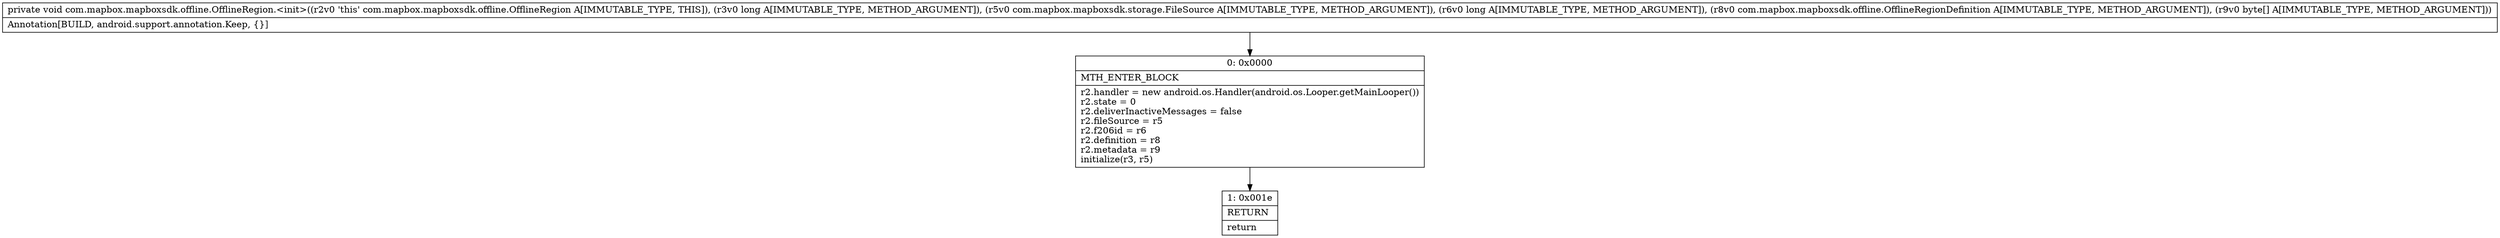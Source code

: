 digraph "CFG forcom.mapbox.mapboxsdk.offline.OfflineRegion.\<init\>(JLcom\/mapbox\/mapboxsdk\/storage\/FileSource;JLcom\/mapbox\/mapboxsdk\/offline\/OfflineRegionDefinition;[B)V" {
Node_0 [shape=record,label="{0\:\ 0x0000|MTH_ENTER_BLOCK\l|r2.handler = new android.os.Handler(android.os.Looper.getMainLooper())\lr2.state = 0\lr2.deliverInactiveMessages = false\lr2.fileSource = r5\lr2.f206id = r6\lr2.definition = r8\lr2.metadata = r9\linitialize(r3, r5)\l}"];
Node_1 [shape=record,label="{1\:\ 0x001e|RETURN\l|return\l}"];
MethodNode[shape=record,label="{private void com.mapbox.mapboxsdk.offline.OfflineRegion.\<init\>((r2v0 'this' com.mapbox.mapboxsdk.offline.OfflineRegion A[IMMUTABLE_TYPE, THIS]), (r3v0 long A[IMMUTABLE_TYPE, METHOD_ARGUMENT]), (r5v0 com.mapbox.mapboxsdk.storage.FileSource A[IMMUTABLE_TYPE, METHOD_ARGUMENT]), (r6v0 long A[IMMUTABLE_TYPE, METHOD_ARGUMENT]), (r8v0 com.mapbox.mapboxsdk.offline.OfflineRegionDefinition A[IMMUTABLE_TYPE, METHOD_ARGUMENT]), (r9v0 byte[] A[IMMUTABLE_TYPE, METHOD_ARGUMENT]))  | Annotation[BUILD, android.support.annotation.Keep, \{\}]\l}"];
MethodNode -> Node_0;
Node_0 -> Node_1;
}

